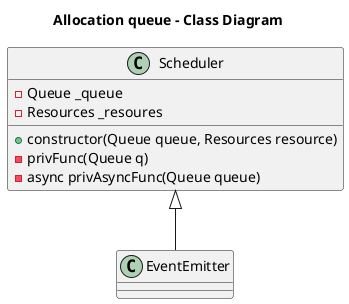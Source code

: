 @startuml
title Allocation queue - Class Diagram

class Scheduler {
    +constructor(Queue queue, Resources resource)
    -privFunc(Queue q)
    -async privAsyncFunc(Queue queue)
    -Queue _queue
    -Resources _resoures
}

EventEmitter -up-|> Scheduler
@enduml
